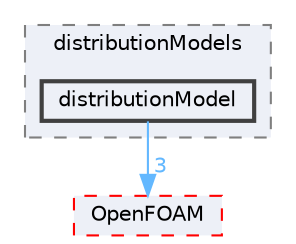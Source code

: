 digraph "src/lagrangian/distributionModels/distributionModel"
{
 // LATEX_PDF_SIZE
  bgcolor="transparent";
  edge [fontname=Helvetica,fontsize=10,labelfontname=Helvetica,labelfontsize=10];
  node [fontname=Helvetica,fontsize=10,shape=box,height=0.2,width=0.4];
  compound=true
  subgraph clusterdir_d6927c2879faa997b7d01c6ca71e518d {
    graph [ bgcolor="#edf0f7", pencolor="grey50", label="distributionModels", fontname=Helvetica,fontsize=10 style="filled,dashed", URL="dir_d6927c2879faa997b7d01c6ca71e518d.html",tooltip=""]
  dir_3ff0738798e7f6403b30bcd3784a2546 [label="distributionModel", fillcolor="#edf0f7", color="grey25", style="filled,bold", URL="dir_3ff0738798e7f6403b30bcd3784a2546.html",tooltip=""];
  }
  dir_c5473ff19b20e6ec4dfe5c310b3778a8 [label="OpenFOAM", fillcolor="#edf0f7", color="red", style="filled,dashed", URL="dir_c5473ff19b20e6ec4dfe5c310b3778a8.html",tooltip=""];
  dir_3ff0738798e7f6403b30bcd3784a2546->dir_c5473ff19b20e6ec4dfe5c310b3778a8 [headlabel="3", labeldistance=1.5 headhref="dir_000986_002695.html" href="dir_000986_002695.html" color="steelblue1" fontcolor="steelblue1"];
}
